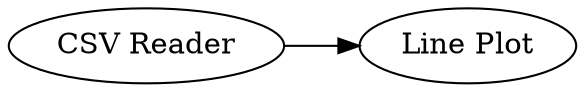 digraph {
	"-6489007632905946524_1" [label="Line Plot"]
	"-6489007632905946524_2" [label="CSV Reader"]
	"-6489007632905946524_2" -> "-6489007632905946524_1"
	rankdir=LR
}
